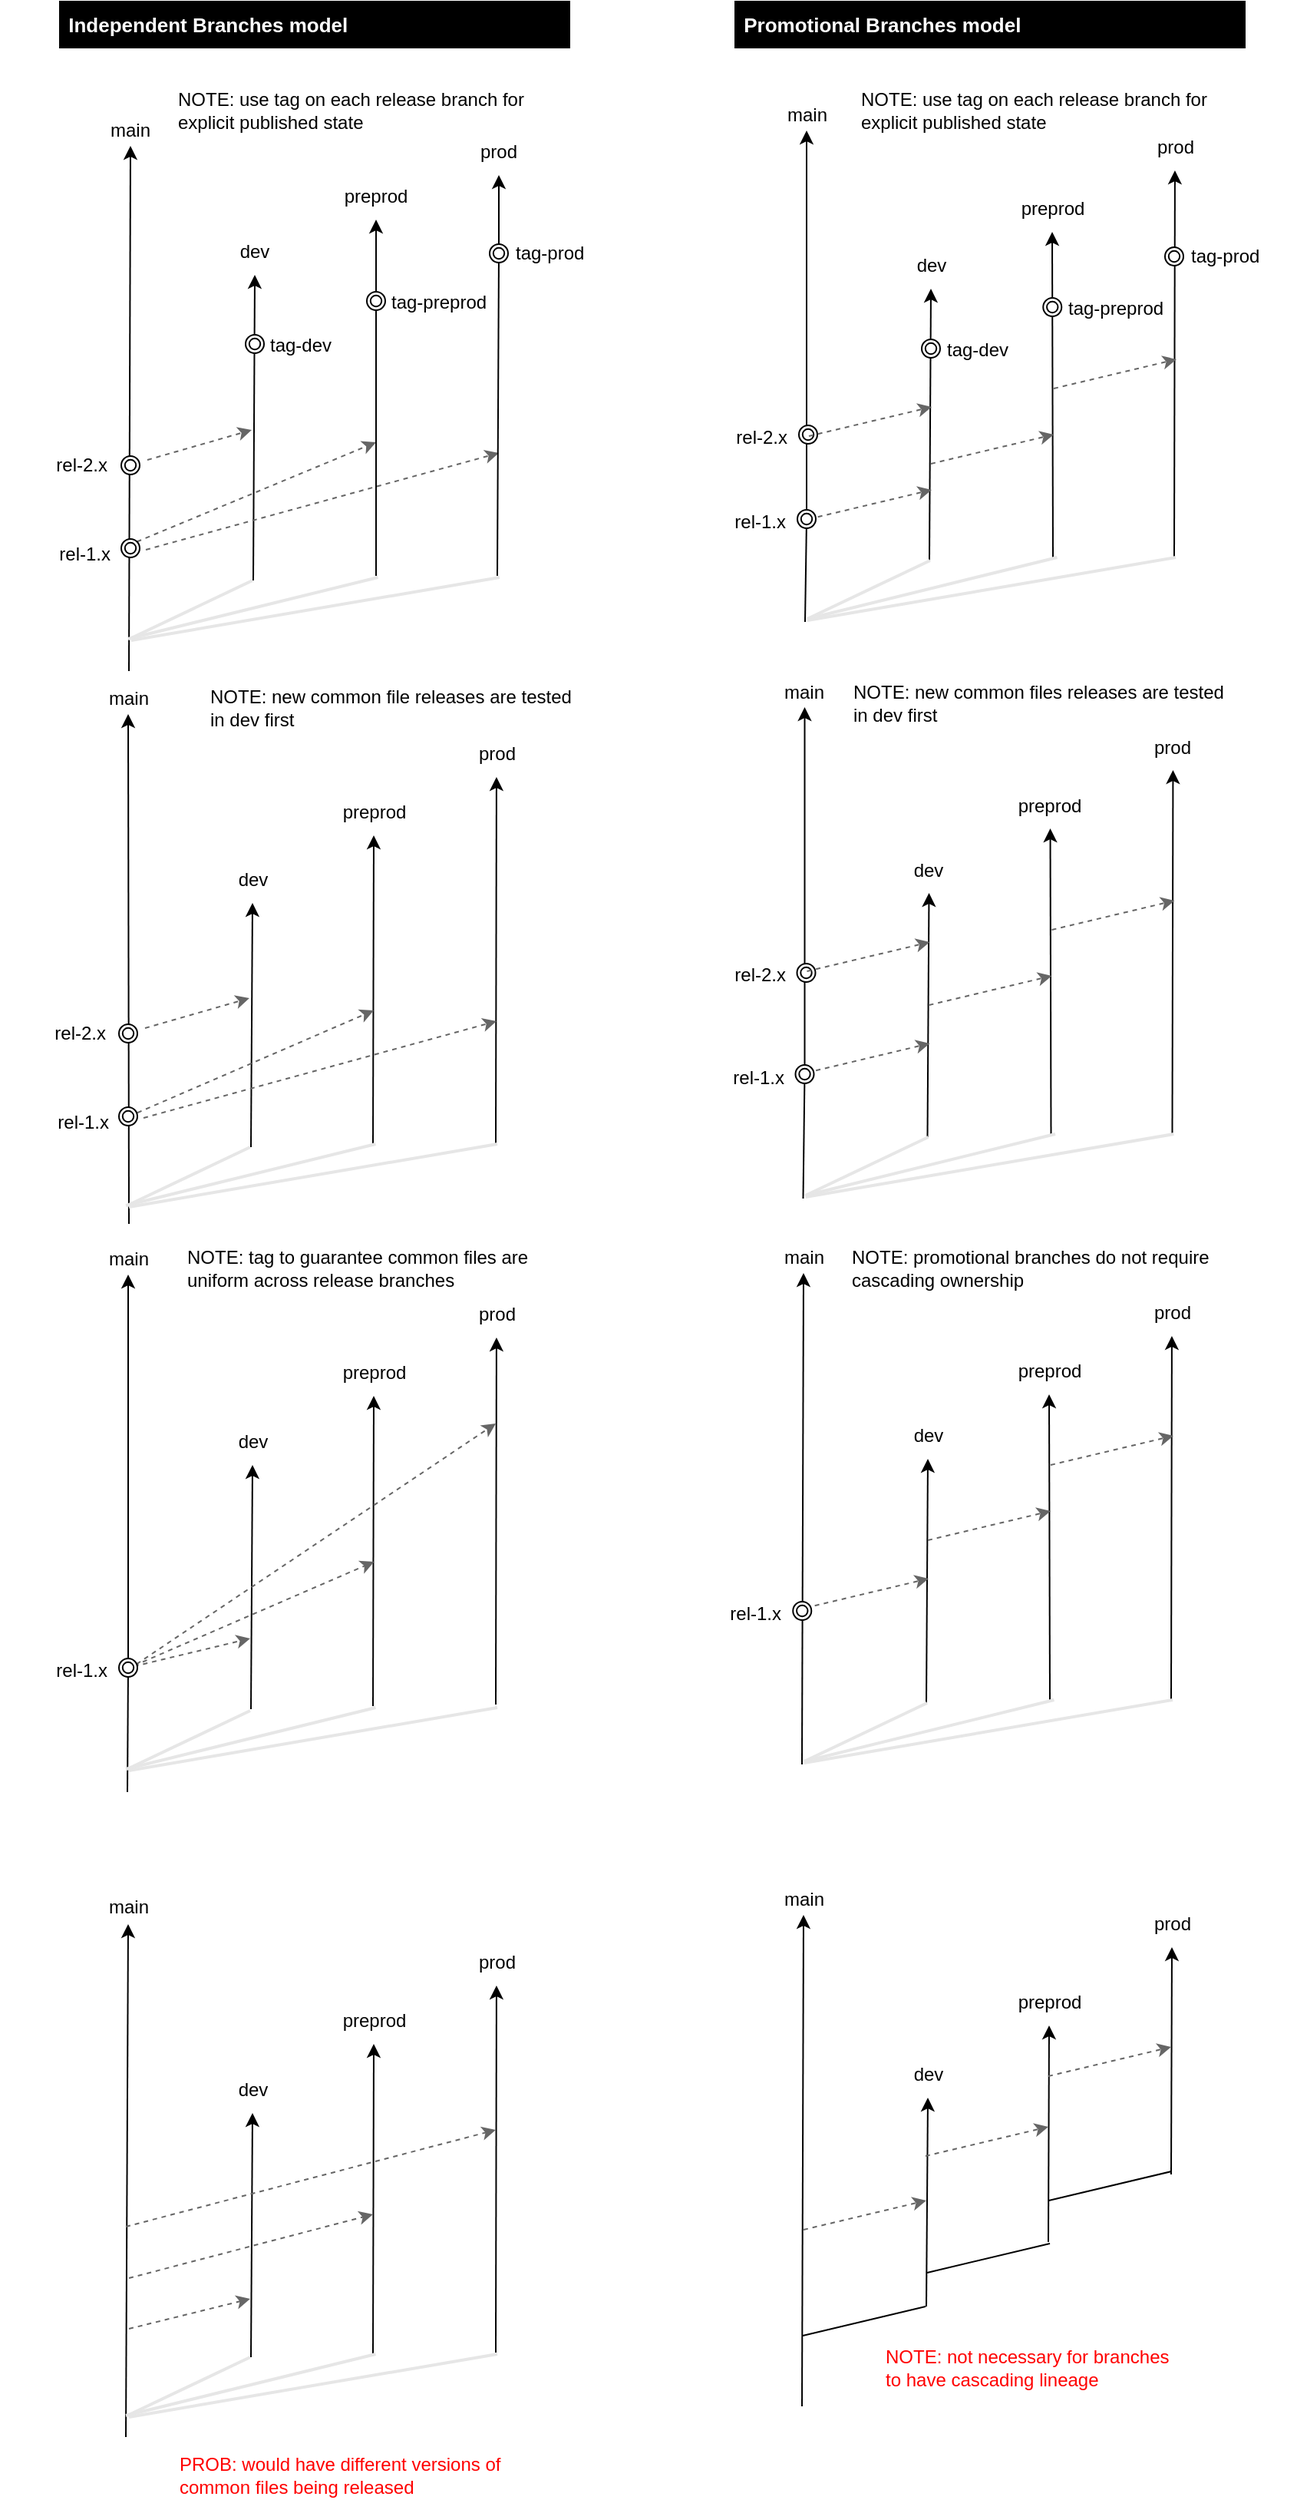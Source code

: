 <mxfile version="20.8.10" type="github">
  <diagram name="Page-1" id="BfglhBFAaLgnUbkgtS8U">
    <mxGraphModel dx="1004" dy="757" grid="1" gridSize="10" guides="1" tooltips="1" connect="1" arrows="1" fold="1" page="1" pageScale="1" pageWidth="850" pageHeight="1100" math="0" shadow="0">
      <root>
        <mxCell id="0" />
        <mxCell id="1" parent="0" />
        <mxCell id="_kzCFRDFW5OItWKDNAEy-1" value="" style="endArrow=classic;html=1;rounded=0;startArrow=none;" parent="1" edge="1">
          <mxGeometry width="50" height="50" relative="1" as="geometry">
            <mxPoint x="120" y="460" as="sourcePoint" />
            <mxPoint x="121" y="118" as="targetPoint" />
          </mxGeometry>
        </mxCell>
        <mxCell id="_kzCFRDFW5OItWKDNAEy-4" value="" style="endArrow=classic;html=1;rounded=0;entryX=0.5;entryY=1;entryDx=0;entryDy=0;" parent="1" target="_kzCFRDFW5OItWKDNAEy-9" edge="1">
          <mxGeometry width="50" height="50" relative="1" as="geometry">
            <mxPoint x="201" y="401" as="sourcePoint" />
            <mxPoint x="201" y="311" as="targetPoint" />
          </mxGeometry>
        </mxCell>
        <mxCell id="_kzCFRDFW5OItWKDNAEy-5" value="main" style="text;strokeColor=none;align=center;fillColor=none;html=1;verticalAlign=middle;whiteSpace=wrap;rounded=0;" parent="1" vertex="1">
          <mxGeometry x="91" y="93" width="60" height="30" as="geometry" />
        </mxCell>
        <mxCell id="_kzCFRDFW5OItWKDNAEy-6" value="" style="endArrow=classic;html=1;rounded=0;entryX=0.5;entryY=1;entryDx=0;entryDy=0;startArrow=none;" parent="1" source="_kzCFRDFW5OItWKDNAEy-56" target="_kzCFRDFW5OItWKDNAEy-10" edge="1">
          <mxGeometry width="50" height="50" relative="1" as="geometry">
            <mxPoint x="281" y="398" as="sourcePoint" />
            <mxPoint x="281" y="268" as="targetPoint" />
          </mxGeometry>
        </mxCell>
        <mxCell id="_kzCFRDFW5OItWKDNAEy-7" value="" style="endArrow=classic;html=1;rounded=0;startArrow=none;" parent="1" source="_kzCFRDFW5OItWKDNAEy-54" target="_kzCFRDFW5OItWKDNAEy-11" edge="1">
          <mxGeometry width="50" height="50" relative="1" as="geometry">
            <mxPoint x="360" y="398" as="sourcePoint" />
            <mxPoint x="361" y="228" as="targetPoint" />
          </mxGeometry>
        </mxCell>
        <mxCell id="_kzCFRDFW5OItWKDNAEy-9" value="dev" style="text;strokeColor=none;align=center;fillColor=none;html=1;verticalAlign=middle;whiteSpace=wrap;rounded=0;" parent="1" vertex="1">
          <mxGeometry x="172" y="172" width="60" height="30" as="geometry" />
        </mxCell>
        <mxCell id="_kzCFRDFW5OItWKDNAEy-10" value="preprod" style="text;strokeColor=none;align=center;fillColor=none;html=1;verticalAlign=middle;whiteSpace=wrap;rounded=0;" parent="1" vertex="1">
          <mxGeometry x="251" y="136" width="60" height="30" as="geometry" />
        </mxCell>
        <mxCell id="_kzCFRDFW5OItWKDNAEy-11" value="prod" style="text;strokeColor=none;align=center;fillColor=none;html=1;verticalAlign=middle;whiteSpace=wrap;rounded=0;" parent="1" vertex="1">
          <mxGeometry x="331" y="107" width="60" height="30" as="geometry" />
        </mxCell>
        <mxCell id="_kzCFRDFW5OItWKDNAEy-36" value="rel-2.x" style="text;strokeColor=none;align=right;fillColor=none;html=1;verticalAlign=middle;whiteSpace=wrap;rounded=0;" parent="1" vertex="1">
          <mxGeometry x="38" y="316" width="70" height="20" as="geometry" />
        </mxCell>
        <mxCell id="_kzCFRDFW5OItWKDNAEy-40" value="rel-1.x" style="text;strokeColor=none;align=right;fillColor=none;html=1;verticalAlign=middle;whiteSpace=wrap;rounded=0;" parent="1" vertex="1">
          <mxGeometry x="40" y="374" width="70" height="20" as="geometry" />
        </mxCell>
        <mxCell id="_kzCFRDFW5OItWKDNAEy-41" value="" style="endArrow=classic;html=1;rounded=0;exitX=1;exitY=0.5;exitDx=0;exitDy=0;dashed=1;fillColor=#f5f5f5;strokeColor=#666666;" parent="1" edge="1">
          <mxGeometry width="50" height="50" relative="1" as="geometry">
            <mxPoint x="131" y="381" as="sourcePoint" />
            <mxPoint x="361" y="318" as="targetPoint" />
          </mxGeometry>
        </mxCell>
        <mxCell id="_kzCFRDFW5OItWKDNAEy-42" value="" style="endArrow=classic;html=1;rounded=0;exitX=1;exitY=0;exitDx=0;exitDy=0;dashed=1;fillColor=#f5f5f5;strokeColor=#666666;" parent="1" edge="1" source="_kzCFRDFW5OItWKDNAEy-62">
          <mxGeometry width="50" height="50" relative="1" as="geometry">
            <mxPoint x="131" y="352.5" as="sourcePoint" />
            <mxPoint x="281" y="311" as="targetPoint" />
          </mxGeometry>
        </mxCell>
        <mxCell id="_kzCFRDFW5OItWKDNAEy-44" value="" style="endArrow=classic;html=1;rounded=0;exitX=1;exitY=0.5;exitDx=0;exitDy=0;dashed=1;fillColor=#f5f5f5;strokeColor=#666666;" parent="1" edge="1">
          <mxGeometry width="50" height="50" relative="1" as="geometry">
            <mxPoint x="132" y="322.5" as="sourcePoint" />
            <mxPoint x="200" y="303" as="targetPoint" />
          </mxGeometry>
        </mxCell>
        <mxCell id="_kzCFRDFW5OItWKDNAEy-49" value="tag-prod" style="text;strokeColor=none;align=left;fillColor=none;html=1;verticalAlign=middle;whiteSpace=wrap;rounded=0;" parent="1" vertex="1">
          <mxGeometry x="370" y="178" width="70" height="20" as="geometry" />
        </mxCell>
        <mxCell id="_kzCFRDFW5OItWKDNAEy-50" value="tag-preprod" style="text;strokeColor=none;align=left;fillColor=none;html=1;verticalAlign=middle;whiteSpace=wrap;rounded=0;" parent="1" vertex="1">
          <mxGeometry x="289" y="210" width="70" height="20" as="geometry" />
        </mxCell>
        <mxCell id="_kzCFRDFW5OItWKDNAEy-52" value="" style="ellipse;shape=doubleEllipse;whiteSpace=wrap;html=1;aspect=fixed;" parent="1" vertex="1">
          <mxGeometry x="196" y="241" width="12" height="12" as="geometry" />
        </mxCell>
        <mxCell id="_kzCFRDFW5OItWKDNAEy-55" value="" style="endArrow=none;html=1;rounded=0;startArrow=none;" parent="1" target="_kzCFRDFW5OItWKDNAEy-54" edge="1">
          <mxGeometry width="50" height="50" relative="1" as="geometry">
            <mxPoint x="360" y="398" as="sourcePoint" />
            <mxPoint x="360.941" y="159" as="targetPoint" />
          </mxGeometry>
        </mxCell>
        <mxCell id="_kzCFRDFW5OItWKDNAEy-54" value="" style="ellipse;shape=doubleEllipse;whiteSpace=wrap;html=1;aspect=fixed;" parent="1" vertex="1">
          <mxGeometry x="355" y="182" width="12" height="12" as="geometry" />
        </mxCell>
        <mxCell id="_kzCFRDFW5OItWKDNAEy-57" value="" style="endArrow=none;html=1;rounded=0;entryX=0.5;entryY=1;entryDx=0;entryDy=0;startArrow=none;" parent="1" target="_kzCFRDFW5OItWKDNAEy-56" edge="1">
          <mxGeometry width="50" height="50" relative="1" as="geometry">
            <mxPoint x="281" y="398" as="sourcePoint" />
            <mxPoint x="281" y="197" as="targetPoint" />
          </mxGeometry>
        </mxCell>
        <mxCell id="_kzCFRDFW5OItWKDNAEy-56" value="" style="ellipse;shape=doubleEllipse;whiteSpace=wrap;html=1;aspect=fixed;" parent="1" vertex="1">
          <mxGeometry x="275" y="213" width="12" height="12" as="geometry" />
        </mxCell>
        <mxCell id="_kzCFRDFW5OItWKDNAEy-58" value="tag-dev" style="text;strokeColor=none;align=left;fillColor=none;html=1;verticalAlign=middle;whiteSpace=wrap;rounded=0;" parent="1" vertex="1">
          <mxGeometry x="210" y="238" width="50" height="20" as="geometry" />
        </mxCell>
        <mxCell id="_kzCFRDFW5OItWKDNAEy-59" value="" style="ellipse;shape=doubleEllipse;whiteSpace=wrap;html=1;aspect=fixed;" parent="1" vertex="1">
          <mxGeometry x="115" y="320" width="12" height="12" as="geometry" />
        </mxCell>
        <mxCell id="_kzCFRDFW5OItWKDNAEy-62" value="" style="ellipse;shape=doubleEllipse;whiteSpace=wrap;html=1;aspect=fixed;" parent="1" vertex="1">
          <mxGeometry x="115" y="374" width="12" height="12" as="geometry" />
        </mxCell>
        <mxCell id="_kzCFRDFW5OItWKDNAEy-65" value="&lt;div style=&quot;font-size: 13px;&quot;&gt;&amp;nbsp;Independent Branches model&lt;br style=&quot;font-size: 13px;&quot;&gt;&lt;/div&gt;" style="rounded=0;whiteSpace=wrap;html=1;fillColor=#000000;align=left;fontSize=13;fontStyle=1;fontColor=#FFFFFF;" parent="1" vertex="1">
          <mxGeometry x="75" y="24" width="332" height="30" as="geometry" />
        </mxCell>
        <mxCell id="_kzCFRDFW5OItWKDNAEy-66" value="&lt;div style=&quot;font-size: 13px;&quot;&gt;&amp;nbsp;Promotional Branches model&lt;br style=&quot;font-size: 13px;&quot;&gt;&lt;/div&gt;" style="rounded=0;whiteSpace=wrap;html=1;fillColor=#000000;align=left;fontSize=13;fontStyle=1;fontColor=#FFFFFF;" parent="1" vertex="1">
          <mxGeometry x="515" y="24" width="332" height="30" as="geometry" />
        </mxCell>
        <mxCell id="_kzCFRDFW5OItWKDNAEy-191" value="" style="endArrow=classic;html=1;rounded=0;startArrow=none;" parent="1" source="_kzCFRDFW5OItWKDNAEy-203" edge="1">
          <mxGeometry width="50" height="50" relative="1" as="geometry">
            <mxPoint x="118.5" y="1173" as="sourcePoint" />
            <mxPoint x="119.5" y="853" as="targetPoint" />
          </mxGeometry>
        </mxCell>
        <mxCell id="_kzCFRDFW5OItWKDNAEy-193" value="" style="endArrow=classic;html=1;rounded=0;entryX=0.5;entryY=1;entryDx=0;entryDy=0;" parent="1" target="_kzCFRDFW5OItWKDNAEy-197" edge="1">
          <mxGeometry width="50" height="50" relative="1" as="geometry">
            <mxPoint x="199.5" y="1136" as="sourcePoint" />
            <mxPoint x="199.5" y="1046" as="targetPoint" />
          </mxGeometry>
        </mxCell>
        <mxCell id="_kzCFRDFW5OItWKDNAEy-194" value="main" style="text;strokeColor=none;align=center;fillColor=none;html=1;verticalAlign=middle;whiteSpace=wrap;rounded=0;" parent="1" vertex="1">
          <mxGeometry x="89.5" y="828" width="60" height="30" as="geometry" />
        </mxCell>
        <mxCell id="_kzCFRDFW5OItWKDNAEy-195" value="" style="endArrow=classic;html=1;rounded=0;entryX=0.5;entryY=1;entryDx=0;entryDy=0;startArrow=none;" parent="1" target="_kzCFRDFW5OItWKDNAEy-198" edge="1">
          <mxGeometry width="50" height="50" relative="1" as="geometry">
            <mxPoint x="279" y="1134" as="sourcePoint" />
            <mxPoint x="279.5" y="1003" as="targetPoint" />
          </mxGeometry>
        </mxCell>
        <mxCell id="_kzCFRDFW5OItWKDNAEy-196" value="" style="endArrow=classic;html=1;rounded=0;startArrow=none;" parent="1" target="_kzCFRDFW5OItWKDNAEy-199" edge="1">
          <mxGeometry width="50" height="50" relative="1" as="geometry">
            <mxPoint x="359" y="1133" as="sourcePoint" />
            <mxPoint x="359.5" y="963" as="targetPoint" />
          </mxGeometry>
        </mxCell>
        <mxCell id="_kzCFRDFW5OItWKDNAEy-197" value="dev" style="text;strokeColor=none;align=center;fillColor=none;html=1;verticalAlign=middle;whiteSpace=wrap;rounded=0;" parent="1" vertex="1">
          <mxGeometry x="170.5" y="947" width="60" height="30" as="geometry" />
        </mxCell>
        <mxCell id="_kzCFRDFW5OItWKDNAEy-198" value="preprod" style="text;strokeColor=none;align=center;fillColor=none;html=1;verticalAlign=middle;whiteSpace=wrap;rounded=0;" parent="1" vertex="1">
          <mxGeometry x="249.5" y="902" width="60" height="30" as="geometry" />
        </mxCell>
        <mxCell id="_kzCFRDFW5OItWKDNAEy-199" value="prod" style="text;strokeColor=none;align=center;fillColor=none;html=1;verticalAlign=middle;whiteSpace=wrap;rounded=0;" parent="1" vertex="1">
          <mxGeometry x="329.5" y="864" width="60" height="30" as="geometry" />
        </mxCell>
        <mxCell id="_kzCFRDFW5OItWKDNAEy-200" value="" style="endArrow=classic;html=1;rounded=0;dashed=1;fillColor=#f5f5f5;strokeColor=#666666;" parent="1" edge="1">
          <mxGeometry width="50" height="50" relative="1" as="geometry">
            <mxPoint x="120" y="1110" as="sourcePoint" />
            <mxPoint x="359" y="950" as="targetPoint" />
          </mxGeometry>
        </mxCell>
        <mxCell id="_kzCFRDFW5OItWKDNAEy-201" value="" style="endArrow=classic;html=1;rounded=0;dashed=1;fillColor=#f5f5f5;strokeColor=#666666;" parent="1" edge="1">
          <mxGeometry width="50" height="50" relative="1" as="geometry">
            <mxPoint x="118" y="1110" as="sourcePoint" />
            <mxPoint x="279.75" y="1040" as="targetPoint" />
          </mxGeometry>
        </mxCell>
        <mxCell id="_kzCFRDFW5OItWKDNAEy-202" value="" style="endArrow=classic;html=1;rounded=0;exitX=1;exitY=0.5;exitDx=0;exitDy=0;dashed=1;fillColor=#f5f5f5;strokeColor=#666666;" parent="1" edge="1">
          <mxGeometry width="50" height="50" relative="1" as="geometry">
            <mxPoint x="117.5" y="1109.5" as="sourcePoint" />
            <mxPoint x="199" y="1090" as="targetPoint" />
          </mxGeometry>
        </mxCell>
        <mxCell id="_kzCFRDFW5OItWKDNAEy-204" value="" style="endArrow=none;html=1;rounded=0;startArrow=none;" parent="1" target="_kzCFRDFW5OItWKDNAEy-203" edge="1">
          <mxGeometry width="50" height="50" relative="1" as="geometry">
            <mxPoint x="119" y="1190" as="sourcePoint" />
            <mxPoint x="119.5" y="853" as="targetPoint" />
          </mxGeometry>
        </mxCell>
        <mxCell id="_kzCFRDFW5OItWKDNAEy-203" value="" style="ellipse;shape=doubleEllipse;whiteSpace=wrap;html=1;aspect=fixed;" parent="1" vertex="1">
          <mxGeometry x="113.5" y="1103" width="12" height="12" as="geometry" />
        </mxCell>
        <mxCell id="_kzCFRDFW5OItWKDNAEy-205" value="rel-1.x" style="text;strokeColor=none;align=right;fillColor=none;html=1;verticalAlign=middle;whiteSpace=wrap;rounded=0;" parent="1" vertex="1">
          <mxGeometry x="38" y="1101" width="70" height="20" as="geometry" />
        </mxCell>
        <mxCell id="_kzCFRDFW5OItWKDNAEy-206" value="" style="endArrow=classic;html=1;rounded=0;startArrow=none;" parent="1" edge="1">
          <mxGeometry width="50" height="50" relative="1" as="geometry">
            <mxPoint x="120" y="820" as="sourcePoint" />
            <mxPoint x="119.5" y="488" as="targetPoint" />
          </mxGeometry>
        </mxCell>
        <mxCell id="_kzCFRDFW5OItWKDNAEy-208" value="" style="endArrow=classic;html=1;rounded=0;entryX=0.5;entryY=1;entryDx=0;entryDy=0;" parent="1" target="_kzCFRDFW5OItWKDNAEy-212" edge="1">
          <mxGeometry width="50" height="50" relative="1" as="geometry">
            <mxPoint x="199.5" y="770" as="sourcePoint" />
            <mxPoint x="199.5" y="680" as="targetPoint" />
          </mxGeometry>
        </mxCell>
        <mxCell id="_kzCFRDFW5OItWKDNAEy-209" value="main" style="text;strokeColor=none;align=center;fillColor=none;html=1;verticalAlign=middle;whiteSpace=wrap;rounded=0;" parent="1" vertex="1">
          <mxGeometry x="89.5" y="463" width="60" height="30" as="geometry" />
        </mxCell>
        <mxCell id="_kzCFRDFW5OItWKDNAEy-210" value="" style="endArrow=classic;html=1;rounded=0;entryX=0.5;entryY=1;entryDx=0;entryDy=0;startArrow=none;" parent="1" target="_kzCFRDFW5OItWKDNAEy-213" edge="1">
          <mxGeometry width="50" height="50" relative="1" as="geometry">
            <mxPoint x="279" y="768" as="sourcePoint" />
            <mxPoint x="279.5" y="638" as="targetPoint" />
          </mxGeometry>
        </mxCell>
        <mxCell id="_kzCFRDFW5OItWKDNAEy-211" value="" style="endArrow=classic;html=1;rounded=0;startArrow=none;" parent="1" target="_kzCFRDFW5OItWKDNAEy-214" edge="1">
          <mxGeometry width="50" height="50" relative="1" as="geometry">
            <mxPoint x="359" y="768" as="sourcePoint" />
            <mxPoint x="359.5" y="598" as="targetPoint" />
          </mxGeometry>
        </mxCell>
        <mxCell id="_kzCFRDFW5OItWKDNAEy-212" value="dev" style="text;strokeColor=none;align=center;fillColor=none;html=1;verticalAlign=middle;whiteSpace=wrap;rounded=0;" parent="1" vertex="1">
          <mxGeometry x="170.5" y="581" width="60" height="30" as="geometry" />
        </mxCell>
        <mxCell id="_kzCFRDFW5OItWKDNAEy-213" value="preprod" style="text;strokeColor=none;align=center;fillColor=none;html=1;verticalAlign=middle;whiteSpace=wrap;rounded=0;" parent="1" vertex="1">
          <mxGeometry x="249.5" y="537" width="60" height="30" as="geometry" />
        </mxCell>
        <mxCell id="_kzCFRDFW5OItWKDNAEy-214" value="prod" style="text;strokeColor=none;align=center;fillColor=none;html=1;verticalAlign=middle;whiteSpace=wrap;rounded=0;" parent="1" vertex="1">
          <mxGeometry x="329.5" y="499" width="60" height="30" as="geometry" />
        </mxCell>
        <mxCell id="_kzCFRDFW5OItWKDNAEy-215" value="rel-2.x" style="text;strokeColor=none;align=right;fillColor=none;html=1;verticalAlign=middle;whiteSpace=wrap;rounded=0;" parent="1" vertex="1">
          <mxGeometry x="36.5" y="686" width="70" height="20" as="geometry" />
        </mxCell>
        <mxCell id="_kzCFRDFW5OItWKDNAEy-217" value="rel-1.x" style="text;strokeColor=none;align=right;fillColor=none;html=1;verticalAlign=middle;whiteSpace=wrap;rounded=0;" parent="1" vertex="1">
          <mxGeometry x="38.5" y="744" width="70" height="20" as="geometry" />
        </mxCell>
        <mxCell id="_kzCFRDFW5OItWKDNAEy-218" value="" style="endArrow=classic;html=1;rounded=0;exitX=1;exitY=0.5;exitDx=0;exitDy=0;dashed=1;fillColor=#f5f5f5;strokeColor=#666666;" parent="1" edge="1">
          <mxGeometry width="50" height="50" relative="1" as="geometry">
            <mxPoint x="129.5" y="751" as="sourcePoint" />
            <mxPoint x="359.5" y="688" as="targetPoint" />
          </mxGeometry>
        </mxCell>
        <mxCell id="_kzCFRDFW5OItWKDNAEy-219" value="" style="endArrow=classic;html=1;rounded=0;dashed=1;fillColor=#f5f5f5;strokeColor=#666666;" parent="1" edge="1">
          <mxGeometry width="50" height="50" relative="1" as="geometry">
            <mxPoint x="120" y="750" as="sourcePoint" />
            <mxPoint x="279.5" y="681" as="targetPoint" />
          </mxGeometry>
        </mxCell>
        <mxCell id="_kzCFRDFW5OItWKDNAEy-220" value="" style="endArrow=classic;html=1;rounded=0;exitX=1;exitY=0.5;exitDx=0;exitDy=0;dashed=1;fillColor=#f5f5f5;strokeColor=#666666;" parent="1" edge="1">
          <mxGeometry width="50" height="50" relative="1" as="geometry">
            <mxPoint x="130.5" y="692.5" as="sourcePoint" />
            <mxPoint x="198.5" y="673" as="targetPoint" />
          </mxGeometry>
        </mxCell>
        <mxCell id="_kzCFRDFW5OItWKDNAEy-228" value="" style="ellipse;shape=doubleEllipse;whiteSpace=wrap;html=1;aspect=fixed;" parent="1" vertex="1">
          <mxGeometry x="113.5" y="690" width="12" height="12" as="geometry" />
        </mxCell>
        <mxCell id="_kzCFRDFW5OItWKDNAEy-230" value="" style="ellipse;shape=doubleEllipse;whiteSpace=wrap;html=1;aspect=fixed;" parent="1" vertex="1">
          <mxGeometry x="113.5" y="744" width="12" height="12" as="geometry" />
        </mxCell>
        <mxCell id="_kzCFRDFW5OItWKDNAEy-252" value="" style="endArrow=classic;html=1;rounded=0;startArrow=none;" parent="1" edge="1">
          <mxGeometry width="50" height="50" relative="1" as="geometry">
            <mxPoint x="558.5" y="1172" as="sourcePoint" />
            <mxPoint x="559.5" y="852" as="targetPoint" />
          </mxGeometry>
        </mxCell>
        <mxCell id="_kzCFRDFW5OItWKDNAEy-253" value="" style="endArrow=classic;html=1;rounded=0;entryX=0.5;entryY=1;entryDx=0;entryDy=0;" parent="1" target="_kzCFRDFW5OItWKDNAEy-257" edge="1">
          <mxGeometry width="50" height="50" relative="1" as="geometry">
            <mxPoint x="639.5" y="1132" as="sourcePoint" />
            <mxPoint x="639.5" y="1042" as="targetPoint" />
          </mxGeometry>
        </mxCell>
        <mxCell id="_kzCFRDFW5OItWKDNAEy-254" value="main" style="text;strokeColor=none;align=center;fillColor=none;html=1;verticalAlign=middle;whiteSpace=wrap;rounded=0;" parent="1" vertex="1">
          <mxGeometry x="529.5" y="827" width="60" height="30" as="geometry" />
        </mxCell>
        <mxCell id="_kzCFRDFW5OItWKDNAEy-255" value="" style="endArrow=classic;html=1;rounded=0;entryX=0.5;entryY=1;entryDx=0;entryDy=0;startArrow=none;startSize=6;" parent="1" target="_kzCFRDFW5OItWKDNAEy-258" edge="1">
          <mxGeometry width="50" height="50" relative="1" as="geometry">
            <mxPoint x="720" y="1130" as="sourcePoint" />
            <mxPoint x="719.5" y="1002" as="targetPoint" />
          </mxGeometry>
        </mxCell>
        <mxCell id="_kzCFRDFW5OItWKDNAEy-256" value="" style="endArrow=classic;html=1;rounded=0;startArrow=none;" parent="1" target="_kzCFRDFW5OItWKDNAEy-259" edge="1">
          <mxGeometry width="50" height="50" relative="1" as="geometry">
            <mxPoint x="799" y="1130" as="sourcePoint" />
            <mxPoint x="799.5" y="962" as="targetPoint" />
          </mxGeometry>
        </mxCell>
        <mxCell id="_kzCFRDFW5OItWKDNAEy-257" value="dev" style="text;strokeColor=none;align=center;fillColor=none;html=1;verticalAlign=middle;whiteSpace=wrap;rounded=0;" parent="1" vertex="1">
          <mxGeometry x="610.5" y="943" width="60" height="30" as="geometry" />
        </mxCell>
        <mxCell id="_kzCFRDFW5OItWKDNAEy-258" value="preprod" style="text;strokeColor=none;align=center;fillColor=none;html=1;verticalAlign=middle;whiteSpace=wrap;rounded=0;" parent="1" vertex="1">
          <mxGeometry x="689.5" y="901" width="60" height="30" as="geometry" />
        </mxCell>
        <mxCell id="_kzCFRDFW5OItWKDNAEy-259" value="prod" style="text;strokeColor=none;align=center;fillColor=none;html=1;verticalAlign=middle;whiteSpace=wrap;rounded=0;" parent="1" vertex="1">
          <mxGeometry x="769.5" y="863" width="60" height="30" as="geometry" />
        </mxCell>
        <mxCell id="_kzCFRDFW5OItWKDNAEy-260" value="" style="endArrow=classic;html=1;rounded=0;dashed=1;fillColor=#f5f5f5;strokeColor=#666666;" parent="1" edge="1">
          <mxGeometry width="50" height="50" relative="1" as="geometry">
            <mxPoint x="561" y="1070" as="sourcePoint" />
            <mxPoint x="641" y="1051" as="targetPoint" />
          </mxGeometry>
        </mxCell>
        <mxCell id="_kzCFRDFW5OItWKDNAEy-268" value="" style="endArrow=classic;html=1;rounded=0;dashed=1;fillColor=#f5f5f5;strokeColor=#666666;" parent="1" edge="1">
          <mxGeometry width="50" height="50" relative="1" as="geometry">
            <mxPoint x="640.5" y="1026" as="sourcePoint" />
            <mxPoint x="720.5" y="1007" as="targetPoint" />
          </mxGeometry>
        </mxCell>
        <mxCell id="_kzCFRDFW5OItWKDNAEy-269" value="" style="endArrow=classic;html=1;rounded=0;dashed=1;fillColor=#f5f5f5;strokeColor=#666666;" parent="1" edge="1">
          <mxGeometry width="50" height="50" relative="1" as="geometry">
            <mxPoint x="720.5" y="977" as="sourcePoint" />
            <mxPoint x="800.5" y="958" as="targetPoint" />
          </mxGeometry>
        </mxCell>
        <mxCell id="_kzCFRDFW5OItWKDNAEy-340" value="" style="endArrow=classic;html=1;rounded=0;startArrow=none;" parent="1" edge="1">
          <mxGeometry width="50" height="50" relative="1" as="geometry">
            <mxPoint x="118" y="1610" as="sourcePoint" />
            <mxPoint x="119.5" y="1276" as="targetPoint" />
          </mxGeometry>
        </mxCell>
        <mxCell id="_kzCFRDFW5OItWKDNAEy-342" value="" style="endArrow=classic;html=1;rounded=0;entryX=0.5;entryY=1;entryDx=0;entryDy=0;" parent="1" edge="1">
          <mxGeometry width="50" height="50" relative="1" as="geometry">
            <mxPoint x="199.5" y="1558" as="sourcePoint" />
            <mxPoint x="200.5" y="1399" as="targetPoint" />
          </mxGeometry>
        </mxCell>
        <mxCell id="_kzCFRDFW5OItWKDNAEy-343" value="main" style="text;strokeColor=none;align=center;fillColor=none;html=1;verticalAlign=middle;whiteSpace=wrap;rounded=0;" parent="1" vertex="1">
          <mxGeometry x="89.5" y="1250" width="60" height="30" as="geometry" />
        </mxCell>
        <mxCell id="_kzCFRDFW5OItWKDNAEy-344" value="" style="endArrow=classic;html=1;rounded=0;entryX=0.5;entryY=1;entryDx=0;entryDy=0;startArrow=none;" parent="1" target="_kzCFRDFW5OItWKDNAEy-347" edge="1">
          <mxGeometry width="50" height="50" relative="1" as="geometry">
            <mxPoint x="279" y="1556" as="sourcePoint" />
            <mxPoint x="279.5" y="1425" as="targetPoint" />
          </mxGeometry>
        </mxCell>
        <mxCell id="_kzCFRDFW5OItWKDNAEy-345" value="" style="endArrow=classic;html=1;rounded=0;startArrow=none;" parent="1" target="_kzCFRDFW5OItWKDNAEy-348" edge="1">
          <mxGeometry width="50" height="50" relative="1" as="geometry">
            <mxPoint x="359" y="1555" as="sourcePoint" />
            <mxPoint x="359.5" y="1385" as="targetPoint" />
          </mxGeometry>
        </mxCell>
        <mxCell id="_kzCFRDFW5OItWKDNAEy-346" value="dev" style="text;strokeColor=none;align=center;fillColor=none;html=1;verticalAlign=middle;whiteSpace=wrap;rounded=0;" parent="1" vertex="1">
          <mxGeometry x="170.5" y="1369" width="60" height="30" as="geometry" />
        </mxCell>
        <mxCell id="_kzCFRDFW5OItWKDNAEy-347" value="preprod" style="text;strokeColor=none;align=center;fillColor=none;html=1;verticalAlign=middle;whiteSpace=wrap;rounded=0;" parent="1" vertex="1">
          <mxGeometry x="249.5" y="1324" width="60" height="30" as="geometry" />
        </mxCell>
        <mxCell id="_kzCFRDFW5OItWKDNAEy-348" value="prod" style="text;strokeColor=none;align=center;fillColor=none;html=1;verticalAlign=middle;whiteSpace=wrap;rounded=0;" parent="1" vertex="1">
          <mxGeometry x="329.5" y="1286" width="60" height="30" as="geometry" />
        </mxCell>
        <mxCell id="_kzCFRDFW5OItWKDNAEy-355" value="" style="endArrow=classic;html=1;rounded=0;exitX=1;exitY=0.5;exitDx=0;exitDy=0;dashed=1;fillColor=#f5f5f5;strokeColor=#666666;" parent="1" edge="1">
          <mxGeometry width="50" height="50" relative="1" as="geometry">
            <mxPoint x="118" y="1473" as="sourcePoint" />
            <mxPoint x="359" y="1410" as="targetPoint" />
          </mxGeometry>
        </mxCell>
        <mxCell id="_kzCFRDFW5OItWKDNAEy-356" value="" style="endArrow=classic;html=1;rounded=0;exitX=1;exitY=0.5;exitDx=0;exitDy=0;dashed=1;fillColor=#f5f5f5;strokeColor=#666666;" parent="1" edge="1">
          <mxGeometry width="50" height="50" relative="1" as="geometry">
            <mxPoint x="120" y="1506.5" as="sourcePoint" />
            <mxPoint x="279" y="1465" as="targetPoint" />
          </mxGeometry>
        </mxCell>
        <mxCell id="_kzCFRDFW5OItWKDNAEy-357" value="" style="endArrow=classic;html=1;rounded=0;exitX=1;exitY=0.5;exitDx=0;exitDy=0;dashed=1;fillColor=#f5f5f5;strokeColor=#666666;" parent="1" edge="1">
          <mxGeometry width="50" height="50" relative="1" as="geometry">
            <mxPoint x="120" y="1539.5" as="sourcePoint" />
            <mxPoint x="199" y="1520" as="targetPoint" />
          </mxGeometry>
        </mxCell>
        <mxCell id="7XaKORpLVI9cMn0TTe21-15" value="PROB: would have different versions of common files being released" style="text;strokeColor=none;align=left;fillColor=none;html=1;verticalAlign=middle;whiteSpace=wrap;rounded=0;fontColor=#FF0000;" vertex="1" parent="1">
          <mxGeometry x="151" y="1620" width="250" height="30" as="geometry" />
        </mxCell>
        <mxCell id="7XaKORpLVI9cMn0TTe21-18" value="NOTE: tag to guarantee common files are uniform across release branches" style="text;strokeColor=none;align=left;fillColor=none;html=1;verticalAlign=middle;whiteSpace=wrap;rounded=0;fontColor=#000000;" vertex="1" parent="1">
          <mxGeometry x="156" y="834" width="250" height="30" as="geometry" />
        </mxCell>
        <mxCell id="7XaKORpLVI9cMn0TTe21-19" value="NOTE: new common file releases are tested in dev first" style="text;strokeColor=none;align=left;fillColor=none;html=1;verticalAlign=middle;whiteSpace=wrap;rounded=0;fontColor=#000000;" vertex="1" parent="1">
          <mxGeometry x="170.5" y="469" width="250" height="30" as="geometry" />
        </mxCell>
        <mxCell id="7XaKORpLVI9cMn0TTe21-20" value="NOTE: use tag on each release branch for explicit published state" style="text;strokeColor=none;align=left;fillColor=none;html=1;verticalAlign=middle;whiteSpace=wrap;rounded=0;fontColor=#000000;" vertex="1" parent="1">
          <mxGeometry x="149.5" y="80" width="250" height="30" as="geometry" />
        </mxCell>
        <mxCell id="7XaKORpLVI9cMn0TTe21-22" value="NOTE: promotional branches do not require cascading ownership" style="text;strokeColor=none;align=left;fillColor=none;html=1;verticalAlign=middle;whiteSpace=wrap;rounded=0;fontColor=#000000;" vertex="1" parent="1">
          <mxGeometry x="588.75" y="834" width="250" height="30" as="geometry" />
        </mxCell>
        <mxCell id="7XaKORpLVI9cMn0TTe21-23" value="" style="endArrow=none;html=1;strokeWidth=2;rounded=0;fontColor=#000000;startSize=6;strokeColor=#E6E6E6;" edge="1" parent="1">
          <mxGeometry width="50" height="50" relative="1" as="geometry">
            <mxPoint x="560" y="1170" as="sourcePoint" />
            <mxPoint x="640" y="1132" as="targetPoint" />
          </mxGeometry>
        </mxCell>
        <mxCell id="7XaKORpLVI9cMn0TTe21-24" value="" style="endArrow=none;html=1;strokeWidth=2;rounded=0;fontColor=#000000;startSize=6;strokeColor=#E6E6E6;" edge="1" parent="1">
          <mxGeometry width="50" height="50" relative="1" as="geometry">
            <mxPoint x="560" y="1170" as="sourcePoint" />
            <mxPoint x="722.75" y="1130" as="targetPoint" />
          </mxGeometry>
        </mxCell>
        <mxCell id="7XaKORpLVI9cMn0TTe21-25" value="" style="endArrow=none;html=1;strokeWidth=2;rounded=0;fontColor=#000000;startSize=6;strokeColor=#E6E6E6;" edge="1" parent="1">
          <mxGeometry width="50" height="50" relative="1" as="geometry">
            <mxPoint x="560" y="1171" as="sourcePoint" />
            <mxPoint x="800" y="1130" as="targetPoint" />
          </mxGeometry>
        </mxCell>
        <mxCell id="7XaKORpLVI9cMn0TTe21-31" value="" style="endArrow=classic;html=1;rounded=0;startArrow=none;" edge="1" parent="1">
          <mxGeometry width="50" height="50" relative="1" as="geometry">
            <mxPoint x="558.5" y="1590" as="sourcePoint" />
            <mxPoint x="559.5" y="1270" as="targetPoint" />
          </mxGeometry>
        </mxCell>
        <mxCell id="7XaKORpLVI9cMn0TTe21-32" value="" style="endArrow=classic;html=1;rounded=0;entryX=0.5;entryY=1;entryDx=0;entryDy=0;" edge="1" parent="1" target="7XaKORpLVI9cMn0TTe21-36">
          <mxGeometry width="50" height="50" relative="1" as="geometry">
            <mxPoint x="639.5" y="1525" as="sourcePoint" />
            <mxPoint x="640.75" y="1406" as="targetPoint" />
          </mxGeometry>
        </mxCell>
        <mxCell id="7XaKORpLVI9cMn0TTe21-33" value="main" style="text;strokeColor=none;align=center;fillColor=none;html=1;verticalAlign=middle;whiteSpace=wrap;rounded=0;" vertex="1" parent="1">
          <mxGeometry x="529.5" y="1245" width="60" height="30" as="geometry" />
        </mxCell>
        <mxCell id="7XaKORpLVI9cMn0TTe21-34" value="" style="endArrow=classic;html=1;rounded=0;startArrow=none;entryX=0.5;entryY=1;entryDx=0;entryDy=0;" edge="1" parent="1" target="7XaKORpLVI9cMn0TTe21-37">
          <mxGeometry width="50" height="50" relative="1" as="geometry">
            <mxPoint x="719" y="1483" as="sourcePoint" />
            <mxPoint x="719.75" y="1367" as="targetPoint" />
          </mxGeometry>
        </mxCell>
        <mxCell id="7XaKORpLVI9cMn0TTe21-35" value="" style="endArrow=classic;html=1;rounded=0;startArrow=none;entryX=0.5;entryY=1;entryDx=0;entryDy=0;" edge="1" parent="1" target="7XaKORpLVI9cMn0TTe21-38">
          <mxGeometry width="50" height="50" relative="1" as="geometry">
            <mxPoint x="799" y="1439" as="sourcePoint" />
            <mxPoint x="799.75" y="1315" as="targetPoint" />
          </mxGeometry>
        </mxCell>
        <mxCell id="7XaKORpLVI9cMn0TTe21-36" value="dev" style="text;strokeColor=none;align=center;fillColor=none;html=1;verticalAlign=middle;whiteSpace=wrap;rounded=0;" vertex="1" parent="1">
          <mxGeometry x="610.5" y="1359" width="60" height="30" as="geometry" />
        </mxCell>
        <mxCell id="7XaKORpLVI9cMn0TTe21-37" value="preprod" style="text;strokeColor=none;align=center;fillColor=none;html=1;verticalAlign=middle;whiteSpace=wrap;rounded=0;" vertex="1" parent="1">
          <mxGeometry x="689.5" y="1312" width="60" height="30" as="geometry" />
        </mxCell>
        <mxCell id="7XaKORpLVI9cMn0TTe21-38" value="prod" style="text;strokeColor=none;align=center;fillColor=none;html=1;verticalAlign=middle;whiteSpace=wrap;rounded=0;" vertex="1" parent="1">
          <mxGeometry x="769.5" y="1261" width="60" height="30" as="geometry" />
        </mxCell>
        <mxCell id="7XaKORpLVI9cMn0TTe21-42" value="&lt;div&gt;NOTE: not necessary for branches&lt;/div&gt;&lt;div&gt;to have cascading lineage&lt;br&gt;&lt;/div&gt;" style="text;strokeColor=none;align=left;fillColor=none;html=1;verticalAlign=middle;whiteSpace=wrap;rounded=0;fontColor=#FF0000;" vertex="1" parent="1">
          <mxGeometry x="611.25" y="1550" width="194.25" height="30" as="geometry" />
        </mxCell>
        <mxCell id="7XaKORpLVI9cMn0TTe21-43" value="" style="endArrow=none;html=1;rounded=0;fillColor=#f5f5f5;strokeColor=#000000;strokeWidth=1;endFill=0;" edge="1" parent="1">
          <mxGeometry width="50" height="50" relative="1" as="geometry">
            <mxPoint x="559" y="1544" as="sourcePoint" />
            <mxPoint x="639" y="1525" as="targetPoint" />
          </mxGeometry>
        </mxCell>
        <mxCell id="7XaKORpLVI9cMn0TTe21-44" value="" style="endArrow=none;html=1;rounded=0;fillColor=#f5f5f5;strokeColor=#000000;strokeWidth=1;endFill=0;" edge="1" parent="1">
          <mxGeometry width="50" height="50" relative="1" as="geometry">
            <mxPoint x="640" y="1503" as="sourcePoint" />
            <mxPoint x="720" y="1484" as="targetPoint" />
          </mxGeometry>
        </mxCell>
        <mxCell id="7XaKORpLVI9cMn0TTe21-45" value="" style="endArrow=none;html=1;rounded=0;fillColor=#f5f5f5;strokeColor=#000000;strokeWidth=1;endFill=0;" edge="1" parent="1">
          <mxGeometry width="50" height="50" relative="1" as="geometry">
            <mxPoint x="719.25" y="1456" as="sourcePoint" />
            <mxPoint x="799.25" y="1437" as="targetPoint" />
          </mxGeometry>
        </mxCell>
        <mxCell id="7XaKORpLVI9cMn0TTe21-46" value="" style="endArrow=classic;html=1;rounded=0;dashed=1;fillColor=#f5f5f5;strokeColor=#666666;" edge="1" parent="1">
          <mxGeometry width="50" height="50" relative="1" as="geometry">
            <mxPoint x="559.5" y="1475" as="sourcePoint" />
            <mxPoint x="639.5" y="1456" as="targetPoint" />
          </mxGeometry>
        </mxCell>
        <mxCell id="7XaKORpLVI9cMn0TTe21-47" value="" style="endArrow=classic;html=1;rounded=0;dashed=1;fillColor=#f5f5f5;strokeColor=#666666;" edge="1" parent="1">
          <mxGeometry width="50" height="50" relative="1" as="geometry">
            <mxPoint x="639" y="1427" as="sourcePoint" />
            <mxPoint x="719" y="1408" as="targetPoint" />
          </mxGeometry>
        </mxCell>
        <mxCell id="7XaKORpLVI9cMn0TTe21-48" value="" style="endArrow=classic;html=1;rounded=0;dashed=1;fillColor=#f5f5f5;strokeColor=#666666;" edge="1" parent="1">
          <mxGeometry width="50" height="50" relative="1" as="geometry">
            <mxPoint x="719" y="1375" as="sourcePoint" />
            <mxPoint x="799" y="1356" as="targetPoint" />
          </mxGeometry>
        </mxCell>
        <mxCell id="7XaKORpLVI9cMn0TTe21-51" value="" style="endArrow=classic;html=1;rounded=0;startArrow=none;" edge="1" parent="1" source="7XaKORpLVI9cMn0TTe21-66">
          <mxGeometry width="50" height="50" relative="1" as="geometry">
            <mxPoint x="559.25" y="803.5" as="sourcePoint" />
            <mxPoint x="560.25" y="483.5" as="targetPoint" />
          </mxGeometry>
        </mxCell>
        <mxCell id="7XaKORpLVI9cMn0TTe21-52" value="" style="endArrow=classic;html=1;rounded=0;entryX=0.5;entryY=1;entryDx=0;entryDy=0;" edge="1" parent="1" target="7XaKORpLVI9cMn0TTe21-56">
          <mxGeometry width="50" height="50" relative="1" as="geometry">
            <mxPoint x="640.25" y="763.5" as="sourcePoint" />
            <mxPoint x="640.25" y="673.5" as="targetPoint" />
          </mxGeometry>
        </mxCell>
        <mxCell id="7XaKORpLVI9cMn0TTe21-53" value="main" style="text;strokeColor=none;align=center;fillColor=none;html=1;verticalAlign=middle;whiteSpace=wrap;rounded=0;" vertex="1" parent="1">
          <mxGeometry x="530.25" y="458.5" width="60" height="30" as="geometry" />
        </mxCell>
        <mxCell id="7XaKORpLVI9cMn0TTe21-54" value="" style="endArrow=classic;html=1;rounded=0;entryX=0.5;entryY=1;entryDx=0;entryDy=0;startArrow=none;startSize=6;" edge="1" parent="1" target="7XaKORpLVI9cMn0TTe21-57">
          <mxGeometry width="50" height="50" relative="1" as="geometry">
            <mxPoint x="720.75" y="761.5" as="sourcePoint" />
            <mxPoint x="720.25" y="633.5" as="targetPoint" />
          </mxGeometry>
        </mxCell>
        <mxCell id="7XaKORpLVI9cMn0TTe21-55" value="" style="endArrow=classic;html=1;rounded=0;startArrow=none;" edge="1" parent="1" target="7XaKORpLVI9cMn0TTe21-58">
          <mxGeometry width="50" height="50" relative="1" as="geometry">
            <mxPoint x="799.75" y="761.5" as="sourcePoint" />
            <mxPoint x="800.25" y="593.5" as="targetPoint" />
          </mxGeometry>
        </mxCell>
        <mxCell id="7XaKORpLVI9cMn0TTe21-56" value="dev" style="text;strokeColor=none;align=center;fillColor=none;html=1;verticalAlign=middle;whiteSpace=wrap;rounded=0;" vertex="1" parent="1">
          <mxGeometry x="611.25" y="574.5" width="60" height="30" as="geometry" />
        </mxCell>
        <mxCell id="7XaKORpLVI9cMn0TTe21-57" value="preprod" style="text;strokeColor=none;align=center;fillColor=none;html=1;verticalAlign=middle;whiteSpace=wrap;rounded=0;" vertex="1" parent="1">
          <mxGeometry x="690.25" y="532.5" width="60" height="30" as="geometry" />
        </mxCell>
        <mxCell id="7XaKORpLVI9cMn0TTe21-58" value="prod" style="text;strokeColor=none;align=center;fillColor=none;html=1;verticalAlign=middle;whiteSpace=wrap;rounded=0;" vertex="1" parent="1">
          <mxGeometry x="770.25" y="494.5" width="60" height="30" as="geometry" />
        </mxCell>
        <mxCell id="7XaKORpLVI9cMn0TTe21-59" value="" style="endArrow=classic;html=1;rounded=0;dashed=1;fillColor=#f5f5f5;strokeColor=#666666;" edge="1" parent="1">
          <mxGeometry width="50" height="50" relative="1" as="geometry">
            <mxPoint x="561.75" y="721.5" as="sourcePoint" />
            <mxPoint x="641.75" y="702.5" as="targetPoint" />
          </mxGeometry>
        </mxCell>
        <mxCell id="7XaKORpLVI9cMn0TTe21-60" value="" style="endArrow=classic;html=1;rounded=0;dashed=1;fillColor=#f5f5f5;strokeColor=#666666;" edge="1" parent="1">
          <mxGeometry width="50" height="50" relative="1" as="geometry">
            <mxPoint x="641.25" y="677.5" as="sourcePoint" />
            <mxPoint x="721.25" y="658.5" as="targetPoint" />
          </mxGeometry>
        </mxCell>
        <mxCell id="7XaKORpLVI9cMn0TTe21-61" value="" style="endArrow=classic;html=1;rounded=0;dashed=1;fillColor=#f5f5f5;strokeColor=#666666;" edge="1" parent="1">
          <mxGeometry width="50" height="50" relative="1" as="geometry">
            <mxPoint x="721.25" y="628.5" as="sourcePoint" />
            <mxPoint x="801.25" y="609.5" as="targetPoint" />
          </mxGeometry>
        </mxCell>
        <mxCell id="7XaKORpLVI9cMn0TTe21-62" value="NOTE: new common files releases are tested in dev first" style="text;strokeColor=none;align=left;fillColor=none;html=1;verticalAlign=middle;whiteSpace=wrap;rounded=0;fontColor=#000000;" vertex="1" parent="1">
          <mxGeometry x="589.5" y="465.5" width="250" height="30" as="geometry" />
        </mxCell>
        <mxCell id="7XaKORpLVI9cMn0TTe21-63" value="" style="endArrow=none;html=1;strokeWidth=2;rounded=0;fontColor=#000000;startSize=6;strokeColor=#E6E6E6;" edge="1" parent="1">
          <mxGeometry width="50" height="50" relative="1" as="geometry">
            <mxPoint x="560.75" y="801.5" as="sourcePoint" />
            <mxPoint x="640.75" y="763.5" as="targetPoint" />
          </mxGeometry>
        </mxCell>
        <mxCell id="7XaKORpLVI9cMn0TTe21-64" value="" style="endArrow=none;html=1;strokeWidth=2;rounded=0;fontColor=#000000;startSize=6;strokeColor=#E6E6E6;" edge="1" parent="1">
          <mxGeometry width="50" height="50" relative="1" as="geometry">
            <mxPoint x="560.75" y="801.5" as="sourcePoint" />
            <mxPoint x="723.5" y="761.5" as="targetPoint" />
          </mxGeometry>
        </mxCell>
        <mxCell id="7XaKORpLVI9cMn0TTe21-65" value="" style="endArrow=none;html=1;strokeWidth=2;rounded=0;fontColor=#000000;startSize=6;strokeColor=#E6E6E6;" edge="1" parent="1">
          <mxGeometry width="50" height="50" relative="1" as="geometry">
            <mxPoint x="560.75" y="802.5" as="sourcePoint" />
            <mxPoint x="800.75" y="761.5" as="targetPoint" />
          </mxGeometry>
        </mxCell>
        <mxCell id="7XaKORpLVI9cMn0TTe21-67" value="" style="endArrow=none;html=1;rounded=0;startArrow=none;" edge="1" parent="1" target="7XaKORpLVI9cMn0TTe21-66">
          <mxGeometry width="50" height="50" relative="1" as="geometry">
            <mxPoint x="559.25" y="803.5" as="sourcePoint" />
            <mxPoint x="560.25" y="483.5" as="targetPoint" />
          </mxGeometry>
        </mxCell>
        <mxCell id="7XaKORpLVI9cMn0TTe21-66" value="" style="ellipse;shape=doubleEllipse;whiteSpace=wrap;html=1;aspect=fixed;" vertex="1" parent="1">
          <mxGeometry x="554.25" y="716.5" width="12" height="12" as="geometry" />
        </mxCell>
        <mxCell id="7XaKORpLVI9cMn0TTe21-68" value="rel-1.x" style="text;strokeColor=none;align=right;fillColor=none;html=1;verticalAlign=middle;whiteSpace=wrap;rounded=0;" vertex="1" parent="1">
          <mxGeometry x="479" y="714.5" width="70" height="20" as="geometry" />
        </mxCell>
        <mxCell id="7XaKORpLVI9cMn0TTe21-72" value="" style="ellipse;shape=doubleEllipse;whiteSpace=wrap;html=1;aspect=fixed;" vertex="1" parent="1">
          <mxGeometry x="555.25" y="650.5" width="12" height="12" as="geometry" />
        </mxCell>
        <mxCell id="7XaKORpLVI9cMn0TTe21-73" value="rel-2.x" style="text;strokeColor=none;align=right;fillColor=none;html=1;verticalAlign=middle;whiteSpace=wrap;rounded=0;" vertex="1" parent="1">
          <mxGeometry x="480" y="647.5" width="70" height="20" as="geometry" />
        </mxCell>
        <mxCell id="7XaKORpLVI9cMn0TTe21-74" value="" style="endArrow=classic;html=1;rounded=0;dashed=1;fillColor=#f5f5f5;strokeColor=#666666;" edge="1" parent="1">
          <mxGeometry width="50" height="50" relative="1" as="geometry">
            <mxPoint x="561.75" y="655.5" as="sourcePoint" />
            <mxPoint x="641.75" y="636.5" as="targetPoint" />
          </mxGeometry>
        </mxCell>
        <mxCell id="7XaKORpLVI9cMn0TTe21-75" value="" style="ellipse;shape=doubleEllipse;whiteSpace=wrap;html=1;aspect=fixed;" vertex="1" parent="1">
          <mxGeometry x="552.63" y="1066" width="12" height="12" as="geometry" />
        </mxCell>
        <mxCell id="7XaKORpLVI9cMn0TTe21-76" value="rel-1.x" style="text;strokeColor=none;align=right;fillColor=none;html=1;verticalAlign=middle;whiteSpace=wrap;rounded=0;" vertex="1" parent="1">
          <mxGeometry x="477.38" y="1064" width="70" height="20" as="geometry" />
        </mxCell>
        <mxCell id="7XaKORpLVI9cMn0TTe21-96" value="" style="endArrow=classic;html=1;rounded=0;startArrow=none;" edge="1" parent="1" source="7XaKORpLVI9cMn0TTe21-112">
          <mxGeometry width="50" height="50" relative="1" as="geometry">
            <mxPoint x="560.5" y="428" as="sourcePoint" />
            <mxPoint x="561.5" y="108" as="targetPoint" />
          </mxGeometry>
        </mxCell>
        <mxCell id="7XaKORpLVI9cMn0TTe21-97" value="" style="endArrow=classic;html=1;rounded=0;entryX=0.5;entryY=1;entryDx=0;entryDy=0;" edge="1" parent="1" target="7XaKORpLVI9cMn0TTe21-101">
          <mxGeometry width="50" height="50" relative="1" as="geometry">
            <mxPoint x="641.5" y="388" as="sourcePoint" />
            <mxPoint x="641.5" y="298" as="targetPoint" />
          </mxGeometry>
        </mxCell>
        <mxCell id="7XaKORpLVI9cMn0TTe21-98" value="main" style="text;strokeColor=none;align=center;fillColor=none;html=1;verticalAlign=middle;whiteSpace=wrap;rounded=0;" vertex="1" parent="1">
          <mxGeometry x="531.5" y="83" width="60" height="30" as="geometry" />
        </mxCell>
        <mxCell id="7XaKORpLVI9cMn0TTe21-99" value="" style="endArrow=classic;html=1;rounded=0;entryX=0.5;entryY=1;entryDx=0;entryDy=0;startArrow=none;startSize=6;" edge="1" parent="1" target="7XaKORpLVI9cMn0TTe21-102">
          <mxGeometry width="50" height="50" relative="1" as="geometry">
            <mxPoint x="722" y="386" as="sourcePoint" />
            <mxPoint x="721.5" y="258" as="targetPoint" />
          </mxGeometry>
        </mxCell>
        <mxCell id="7XaKORpLVI9cMn0TTe21-100" value="" style="endArrow=classic;html=1;rounded=0;startArrow=none;" edge="1" parent="1" target="7XaKORpLVI9cMn0TTe21-103">
          <mxGeometry width="50" height="50" relative="1" as="geometry">
            <mxPoint x="801" y="386" as="sourcePoint" />
            <mxPoint x="801.5" y="218" as="targetPoint" />
          </mxGeometry>
        </mxCell>
        <mxCell id="7XaKORpLVI9cMn0TTe21-101" value="dev" style="text;strokeColor=none;align=center;fillColor=none;html=1;verticalAlign=middle;whiteSpace=wrap;rounded=0;" vertex="1" parent="1">
          <mxGeometry x="612.5" y="181" width="60" height="30" as="geometry" />
        </mxCell>
        <mxCell id="7XaKORpLVI9cMn0TTe21-102" value="preprod" style="text;strokeColor=none;align=center;fillColor=none;html=1;verticalAlign=middle;whiteSpace=wrap;rounded=0;" vertex="1" parent="1">
          <mxGeometry x="691.5" y="144" width="60" height="30" as="geometry" />
        </mxCell>
        <mxCell id="7XaKORpLVI9cMn0TTe21-103" value="prod" style="text;strokeColor=none;align=center;fillColor=none;html=1;verticalAlign=middle;whiteSpace=wrap;rounded=0;" vertex="1" parent="1">
          <mxGeometry x="771.5" y="104" width="60" height="30" as="geometry" />
        </mxCell>
        <mxCell id="7XaKORpLVI9cMn0TTe21-104" value="" style="endArrow=classic;html=1;rounded=0;dashed=1;fillColor=#f5f5f5;strokeColor=#666666;" edge="1" parent="1">
          <mxGeometry width="50" height="50" relative="1" as="geometry">
            <mxPoint x="563" y="361" as="sourcePoint" />
            <mxPoint x="643" y="342" as="targetPoint" />
          </mxGeometry>
        </mxCell>
        <mxCell id="7XaKORpLVI9cMn0TTe21-105" value="" style="endArrow=classic;html=1;rounded=0;dashed=1;fillColor=#f5f5f5;strokeColor=#666666;" edge="1" parent="1">
          <mxGeometry width="50" height="50" relative="1" as="geometry">
            <mxPoint x="642.5" y="325" as="sourcePoint" />
            <mxPoint x="722.5" y="306" as="targetPoint" />
          </mxGeometry>
        </mxCell>
        <mxCell id="7XaKORpLVI9cMn0TTe21-106" value="" style="endArrow=classic;html=1;rounded=0;dashed=1;fillColor=#f5f5f5;strokeColor=#666666;" edge="1" parent="1">
          <mxGeometry width="50" height="50" relative="1" as="geometry">
            <mxPoint x="722.5" y="276" as="sourcePoint" />
            <mxPoint x="802.5" y="257" as="targetPoint" />
          </mxGeometry>
        </mxCell>
        <mxCell id="7XaKORpLVI9cMn0TTe21-108" value="" style="endArrow=none;html=1;strokeWidth=2;rounded=0;fontColor=#000000;startSize=6;strokeColor=#E6E6E6;" edge="1" parent="1">
          <mxGeometry width="50" height="50" relative="1" as="geometry">
            <mxPoint x="562" y="426" as="sourcePoint" />
            <mxPoint x="642" y="388" as="targetPoint" />
          </mxGeometry>
        </mxCell>
        <mxCell id="7XaKORpLVI9cMn0TTe21-109" value="" style="endArrow=none;html=1;strokeWidth=2;rounded=0;fontColor=#000000;startSize=6;strokeColor=#E6E6E6;" edge="1" parent="1">
          <mxGeometry width="50" height="50" relative="1" as="geometry">
            <mxPoint x="562" y="426" as="sourcePoint" />
            <mxPoint x="724.75" y="386" as="targetPoint" />
          </mxGeometry>
        </mxCell>
        <mxCell id="7XaKORpLVI9cMn0TTe21-110" value="" style="endArrow=none;html=1;strokeWidth=2;rounded=0;fontColor=#000000;startSize=6;strokeColor=#E6E6E6;" edge="1" parent="1">
          <mxGeometry width="50" height="50" relative="1" as="geometry">
            <mxPoint x="562" y="427" as="sourcePoint" />
            <mxPoint x="802" y="386" as="targetPoint" />
          </mxGeometry>
        </mxCell>
        <mxCell id="7XaKORpLVI9cMn0TTe21-111" value="" style="endArrow=none;html=1;rounded=0;startArrow=none;" edge="1" parent="1" target="7XaKORpLVI9cMn0TTe21-112">
          <mxGeometry width="50" height="50" relative="1" as="geometry">
            <mxPoint x="560.5" y="428" as="sourcePoint" />
            <mxPoint x="561.5" y="108" as="targetPoint" />
          </mxGeometry>
        </mxCell>
        <mxCell id="7XaKORpLVI9cMn0TTe21-112" value="" style="ellipse;shape=doubleEllipse;whiteSpace=wrap;html=1;aspect=fixed;" vertex="1" parent="1">
          <mxGeometry x="555.5" y="355" width="12" height="12" as="geometry" />
        </mxCell>
        <mxCell id="7XaKORpLVI9cMn0TTe21-113" value="rel-1.x" style="text;strokeColor=none;align=right;fillColor=none;html=1;verticalAlign=middle;whiteSpace=wrap;rounded=0;" vertex="1" parent="1">
          <mxGeometry x="480.25" y="353" width="70" height="20" as="geometry" />
        </mxCell>
        <mxCell id="7XaKORpLVI9cMn0TTe21-114" value="" style="ellipse;shape=doubleEllipse;whiteSpace=wrap;html=1;aspect=fixed;" vertex="1" parent="1">
          <mxGeometry x="556.5" y="300" width="12" height="12" as="geometry" />
        </mxCell>
        <mxCell id="7XaKORpLVI9cMn0TTe21-115" value="rel-2.x" style="text;strokeColor=none;align=right;fillColor=none;html=1;verticalAlign=middle;whiteSpace=wrap;rounded=0;" vertex="1" parent="1">
          <mxGeometry x="481.25" y="298" width="70" height="20" as="geometry" />
        </mxCell>
        <mxCell id="7XaKORpLVI9cMn0TTe21-116" value="" style="endArrow=classic;html=1;rounded=0;dashed=1;fillColor=#f5f5f5;strokeColor=#666666;" edge="1" parent="1">
          <mxGeometry width="50" height="50" relative="1" as="geometry">
            <mxPoint x="563" y="307" as="sourcePoint" />
            <mxPoint x="643" y="288" as="targetPoint" />
          </mxGeometry>
        </mxCell>
        <mxCell id="7XaKORpLVI9cMn0TTe21-117" value="NOTE: use tag on each release branch for explicit published state" style="text;strokeColor=none;align=left;fillColor=none;html=1;verticalAlign=middle;whiteSpace=wrap;rounded=0;fontColor=#000000;" vertex="1" parent="1">
          <mxGeometry x="595.25" y="80" width="250" height="30" as="geometry" />
        </mxCell>
        <mxCell id="7XaKORpLVI9cMn0TTe21-118" value="" style="ellipse;shape=doubleEllipse;whiteSpace=wrap;html=1;aspect=fixed;" vertex="1" parent="1">
          <mxGeometry x="636.5" y="244" width="12" height="12" as="geometry" />
        </mxCell>
        <mxCell id="7XaKORpLVI9cMn0TTe21-119" value="tag-dev" style="text;strokeColor=none;align=left;fillColor=none;html=1;verticalAlign=middle;whiteSpace=wrap;rounded=0;" vertex="1" parent="1">
          <mxGeometry x="650.5" y="241" width="50" height="20" as="geometry" />
        </mxCell>
        <mxCell id="7XaKORpLVI9cMn0TTe21-121" value="tag-preprod" style="text;strokeColor=none;align=left;fillColor=none;html=1;verticalAlign=middle;whiteSpace=wrap;rounded=0;" vertex="1" parent="1">
          <mxGeometry x="729.63" y="214" width="70" height="20" as="geometry" />
        </mxCell>
        <mxCell id="7XaKORpLVI9cMn0TTe21-122" value="" style="ellipse;shape=doubleEllipse;whiteSpace=wrap;html=1;aspect=fixed;" vertex="1" parent="1">
          <mxGeometry x="715.63" y="217" width="12" height="12" as="geometry" />
        </mxCell>
        <mxCell id="7XaKORpLVI9cMn0TTe21-123" value="tag-prod" style="text;strokeColor=none;align=left;fillColor=none;html=1;verticalAlign=middle;whiteSpace=wrap;rounded=0;" vertex="1" parent="1">
          <mxGeometry x="810" y="180" width="70" height="20" as="geometry" />
        </mxCell>
        <mxCell id="7XaKORpLVI9cMn0TTe21-124" value="" style="ellipse;shape=doubleEllipse;whiteSpace=wrap;html=1;aspect=fixed;" vertex="1" parent="1">
          <mxGeometry x="795" y="184" width="12" height="12" as="geometry" />
        </mxCell>
        <mxCell id="7XaKORpLVI9cMn0TTe21-125" value="" style="endArrow=none;html=1;strokeWidth=2;rounded=0;fontColor=#000000;startSize=6;strokeColor=#E6E6E6;" edge="1" parent="1">
          <mxGeometry width="50" height="50" relative="1" as="geometry">
            <mxPoint x="119" y="1596" as="sourcePoint" />
            <mxPoint x="199" y="1558" as="targetPoint" />
          </mxGeometry>
        </mxCell>
        <mxCell id="7XaKORpLVI9cMn0TTe21-126" value="" style="endArrow=none;html=1;strokeWidth=2;rounded=0;fontColor=#000000;startSize=6;strokeColor=#E6E6E6;" edge="1" parent="1">
          <mxGeometry width="50" height="50" relative="1" as="geometry">
            <mxPoint x="118" y="1596" as="sourcePoint" />
            <mxPoint x="280.75" y="1556" as="targetPoint" />
          </mxGeometry>
        </mxCell>
        <mxCell id="7XaKORpLVI9cMn0TTe21-127" value="" style="endArrow=none;html=1;strokeWidth=2;rounded=0;fontColor=#000000;startSize=6;strokeColor=#E6E6E6;" edge="1" parent="1">
          <mxGeometry width="50" height="50" relative="1" as="geometry">
            <mxPoint x="120" y="1597" as="sourcePoint" />
            <mxPoint x="360" y="1556" as="targetPoint" />
          </mxGeometry>
        </mxCell>
        <mxCell id="7XaKORpLVI9cMn0TTe21-128" value="" style="endArrow=none;html=1;strokeWidth=2;rounded=0;fontColor=#000000;startSize=6;strokeColor=#E6E6E6;" edge="1" parent="1">
          <mxGeometry width="50" height="50" relative="1" as="geometry">
            <mxPoint x="119" y="1175" as="sourcePoint" />
            <mxPoint x="199" y="1137" as="targetPoint" />
          </mxGeometry>
        </mxCell>
        <mxCell id="7XaKORpLVI9cMn0TTe21-129" value="" style="endArrow=none;html=1;strokeWidth=2;rounded=0;fontColor=#000000;startSize=6;strokeColor=#E6E6E6;" edge="1" parent="1">
          <mxGeometry width="50" height="50" relative="1" as="geometry">
            <mxPoint x="118" y="1175" as="sourcePoint" />
            <mxPoint x="280.75" y="1135" as="targetPoint" />
          </mxGeometry>
        </mxCell>
        <mxCell id="7XaKORpLVI9cMn0TTe21-130" value="" style="endArrow=none;html=1;strokeWidth=2;rounded=0;fontColor=#000000;startSize=6;strokeColor=#E6E6E6;" edge="1" parent="1">
          <mxGeometry width="50" height="50" relative="1" as="geometry">
            <mxPoint x="120" y="1176" as="sourcePoint" />
            <mxPoint x="360" y="1135" as="targetPoint" />
          </mxGeometry>
        </mxCell>
        <mxCell id="7XaKORpLVI9cMn0TTe21-131" value="" style="endArrow=none;html=1;strokeWidth=2;rounded=0;fontColor=#000000;startSize=6;strokeColor=#E6E6E6;" edge="1" parent="1">
          <mxGeometry width="50" height="50" relative="1" as="geometry">
            <mxPoint x="119" y="808" as="sourcePoint" />
            <mxPoint x="199" y="770" as="targetPoint" />
          </mxGeometry>
        </mxCell>
        <mxCell id="7XaKORpLVI9cMn0TTe21-132" value="" style="endArrow=none;html=1;strokeWidth=2;rounded=0;fontColor=#000000;startSize=6;strokeColor=#E6E6E6;" edge="1" parent="1">
          <mxGeometry width="50" height="50" relative="1" as="geometry">
            <mxPoint x="118" y="808" as="sourcePoint" />
            <mxPoint x="280.75" y="768" as="targetPoint" />
          </mxGeometry>
        </mxCell>
        <mxCell id="7XaKORpLVI9cMn0TTe21-133" value="" style="endArrow=none;html=1;strokeWidth=2;rounded=0;fontColor=#000000;startSize=6;strokeColor=#E6E6E6;" edge="1" parent="1">
          <mxGeometry width="50" height="50" relative="1" as="geometry">
            <mxPoint x="120" y="809" as="sourcePoint" />
            <mxPoint x="360" y="768" as="targetPoint" />
          </mxGeometry>
        </mxCell>
        <mxCell id="7XaKORpLVI9cMn0TTe21-134" value="" style="endArrow=none;html=1;strokeWidth=2;rounded=0;fontColor=#000000;startSize=6;strokeColor=#E6E6E6;" edge="1" parent="1">
          <mxGeometry width="50" height="50" relative="1" as="geometry">
            <mxPoint x="120.5" y="439" as="sourcePoint" />
            <mxPoint x="200.5" y="401" as="targetPoint" />
          </mxGeometry>
        </mxCell>
        <mxCell id="7XaKORpLVI9cMn0TTe21-135" value="" style="endArrow=none;html=1;strokeWidth=2;rounded=0;fontColor=#000000;startSize=6;strokeColor=#E6E6E6;" edge="1" parent="1">
          <mxGeometry width="50" height="50" relative="1" as="geometry">
            <mxPoint x="119.5" y="439" as="sourcePoint" />
            <mxPoint x="282.25" y="399" as="targetPoint" />
          </mxGeometry>
        </mxCell>
        <mxCell id="7XaKORpLVI9cMn0TTe21-136" value="" style="endArrow=none;html=1;strokeWidth=2;rounded=0;fontColor=#000000;startSize=6;strokeColor=#E6E6E6;" edge="1" parent="1">
          <mxGeometry width="50" height="50" relative="1" as="geometry">
            <mxPoint x="121.5" y="440" as="sourcePoint" />
            <mxPoint x="361.5" y="399" as="targetPoint" />
          </mxGeometry>
        </mxCell>
      </root>
    </mxGraphModel>
  </diagram>
</mxfile>
